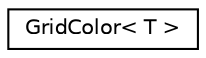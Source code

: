 digraph "Graphical Class Hierarchy"
{
 // LATEX_PDF_SIZE
  edge [fontname="Helvetica",fontsize="10",labelfontname="Helvetica",labelfontsize="10"];
  node [fontname="Helvetica",fontsize="10",shape=record];
  rankdir="LR";
  Node0 [label="GridColor\< T \>",height=0.2,width=0.4,color="black", fillcolor="white", style="filled",URL="$structGridColor.html",tooltip="A way to represent one grid color that allows range-for syntax."];
}
